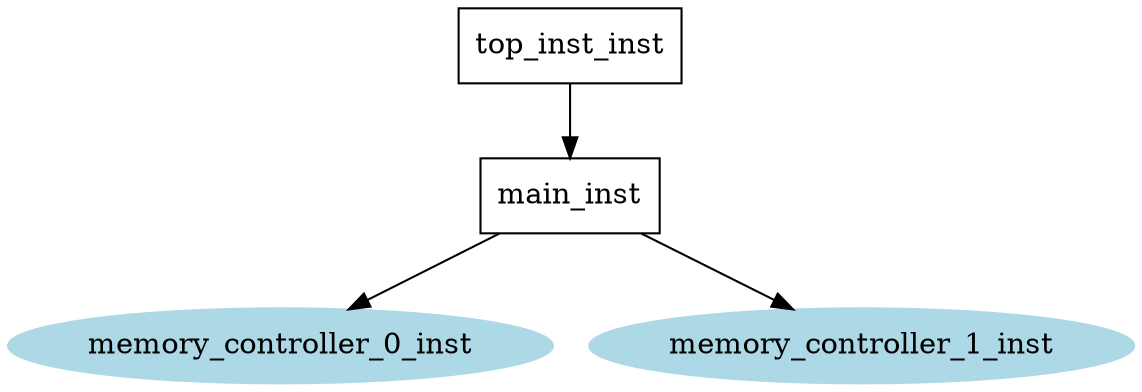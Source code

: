 digraph {
Node0x6004be780[label="main_inst", shape="box"];
Node0x6004be250[label="top_inst_inst", shape="box"];
Node0x6004be250 -> Node0x6004be780;
Node0x6004bc650[label="memory_controller_0_inst", style=filled, color="lightblue"];
Node0x6004be780 -> Node0x6004bc650;
Node0x6004bc760[label="memory_controller_1_inst", style=filled, color="lightblue"];
Node0x6004be780 -> Node0x6004bc760;
}
